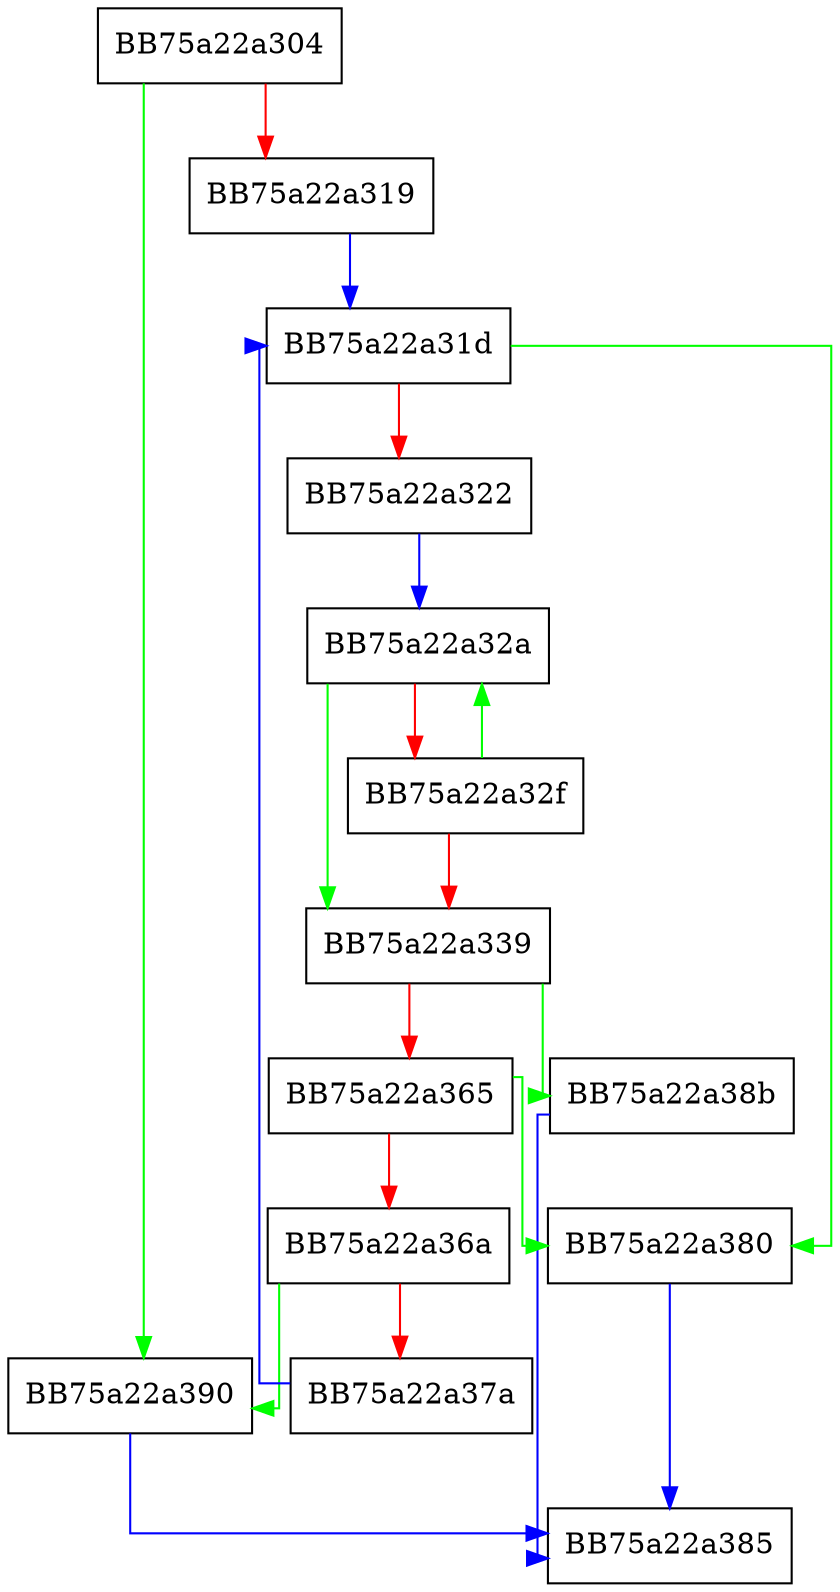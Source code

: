 digraph GetMultiStringLength {
  node [shape="box"];
  graph [splines=ortho];
  BB75a22a304 -> BB75a22a390 [color="green"];
  BB75a22a304 -> BB75a22a319 [color="red"];
  BB75a22a319 -> BB75a22a31d [color="blue"];
  BB75a22a31d -> BB75a22a380 [color="green"];
  BB75a22a31d -> BB75a22a322 [color="red"];
  BB75a22a322 -> BB75a22a32a [color="blue"];
  BB75a22a32a -> BB75a22a339 [color="green"];
  BB75a22a32a -> BB75a22a32f [color="red"];
  BB75a22a32f -> BB75a22a32a [color="green"];
  BB75a22a32f -> BB75a22a339 [color="red"];
  BB75a22a339 -> BB75a22a38b [color="green"];
  BB75a22a339 -> BB75a22a365 [color="red"];
  BB75a22a365 -> BB75a22a380 [color="green"];
  BB75a22a365 -> BB75a22a36a [color="red"];
  BB75a22a36a -> BB75a22a390 [color="green"];
  BB75a22a36a -> BB75a22a37a [color="red"];
  BB75a22a37a -> BB75a22a31d [color="blue"];
  BB75a22a380 -> BB75a22a385 [color="blue"];
  BB75a22a38b -> BB75a22a385 [color="blue"];
  BB75a22a390 -> BB75a22a385 [color="blue"];
}